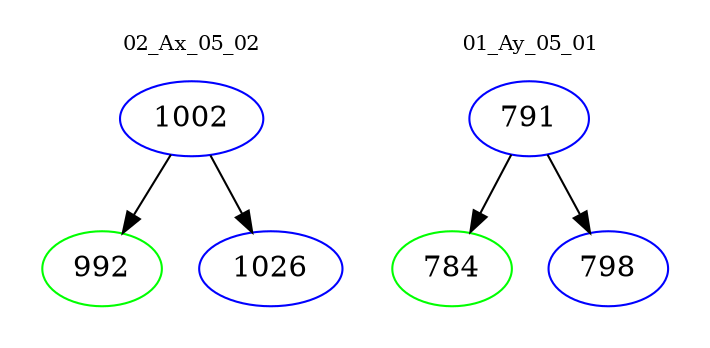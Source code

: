 digraph{
subgraph cluster_0 {
color = white
label = "02_Ax_05_02";
fontsize=10;
T0_1002 [label="1002", color="blue"]
T0_1002 -> T0_992 [color="black"]
T0_992 [label="992", color="green"]
T0_1002 -> T0_1026 [color="black"]
T0_1026 [label="1026", color="blue"]
}
subgraph cluster_1 {
color = white
label = "01_Ay_05_01";
fontsize=10;
T1_791 [label="791", color="blue"]
T1_791 -> T1_784 [color="black"]
T1_784 [label="784", color="green"]
T1_791 -> T1_798 [color="black"]
T1_798 [label="798", color="blue"]
}
}
